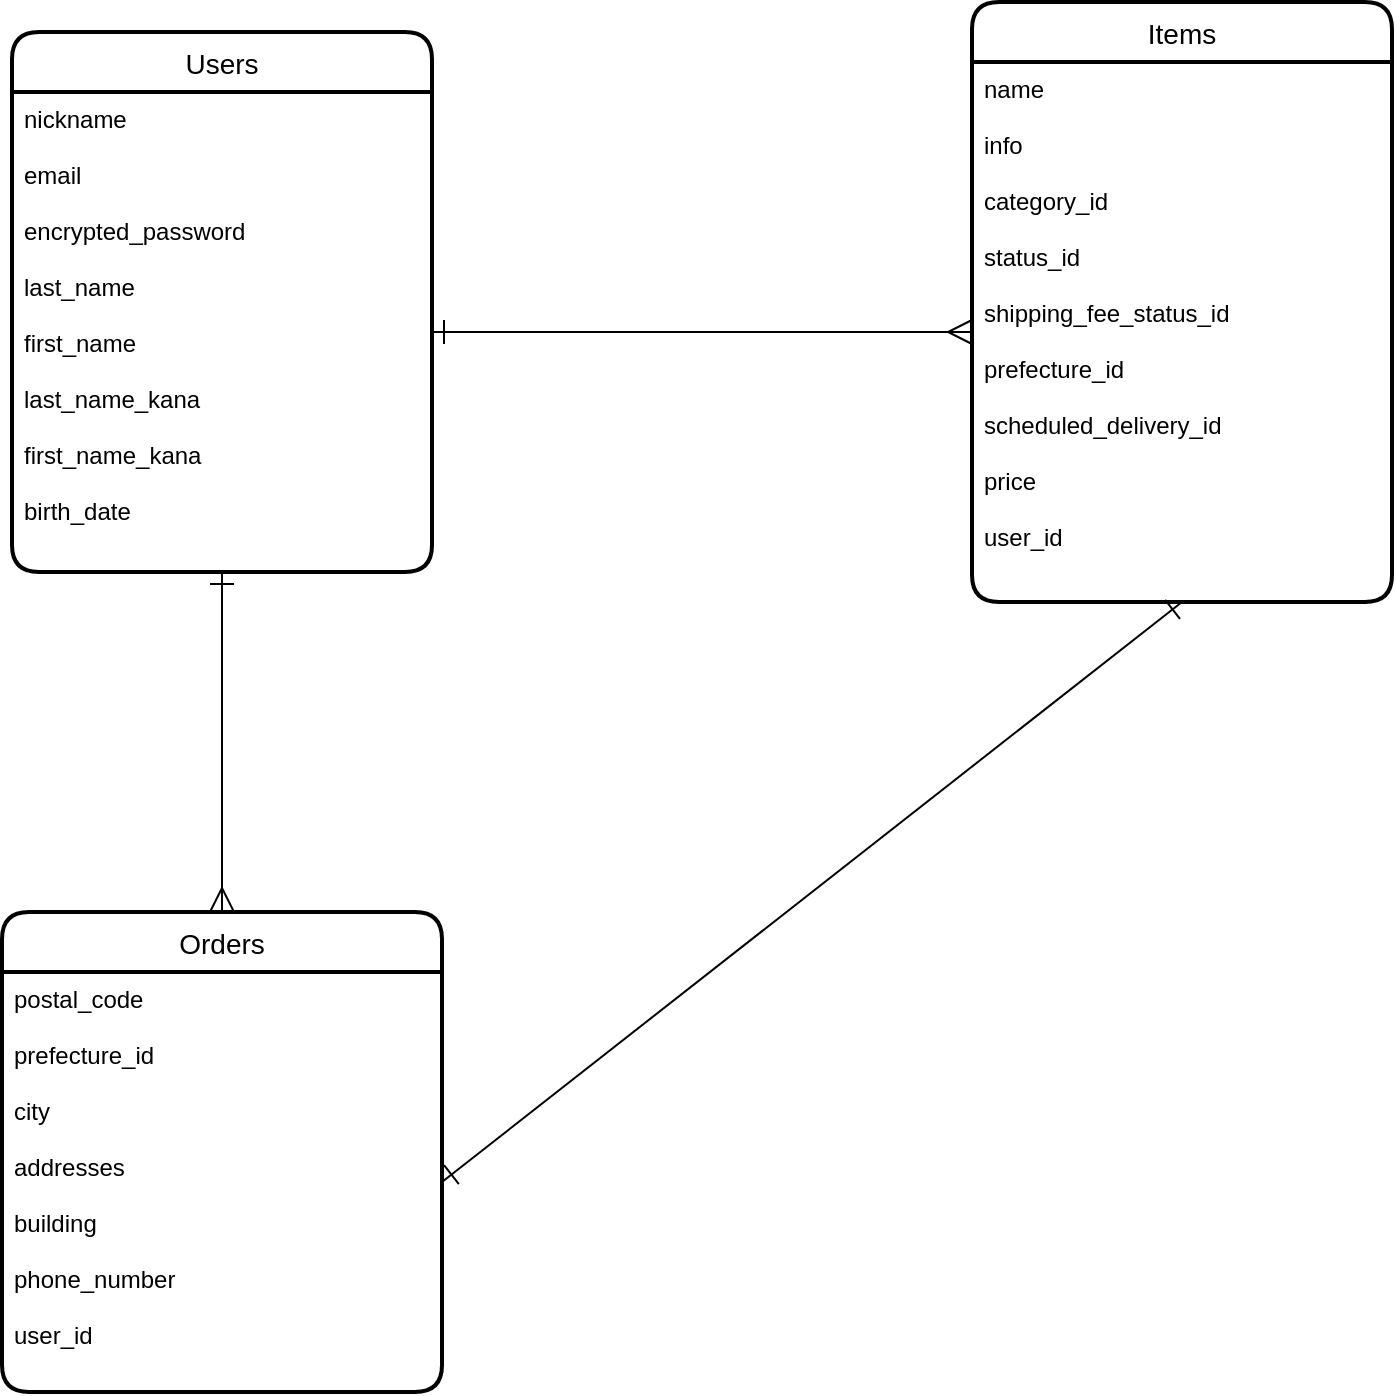 <mxfile>
    <diagram id="14DsleXWlIVpcAX79rKA" name="ページ1">
        <mxGraphModel dx="711" dy="772" grid="1" gridSize="10" guides="1" tooltips="1" connect="1" arrows="1" fold="1" page="1" pageScale="1" pageWidth="827" pageHeight="1169" math="0" shadow="0">
            <root>
                <mxCell id="0"/>
                <mxCell id="1" parent="0"/>
                <mxCell id="58" value="Users" style="swimlane;childLayout=stackLayout;horizontal=1;startSize=30;horizontalStack=0;rounded=1;fontSize=14;fontStyle=0;strokeWidth=2;resizeParent=0;resizeLast=1;shadow=0;dashed=0;align=center;" vertex="1" parent="1">
                    <mxGeometry x="40" y="80" width="210" height="270" as="geometry"/>
                </mxCell>
                <mxCell id="59" value="nickname&#10;&#10;email&#10;&#10;encrypted_password&#10;&#10;last_name&#10;&#10;first_name&#10;&#10;last_name_kana&#10;&#10;first_name_kana&#10;&#10;birth_date" style="align=left;strokeColor=none;fillColor=none;spacingLeft=4;fontSize=12;verticalAlign=top;resizable=0;rotatable=0;part=1;" vertex="1" parent="58">
                    <mxGeometry y="30" width="210" height="240" as="geometry"/>
                </mxCell>
                <mxCell id="61" value="Items" style="swimlane;childLayout=stackLayout;horizontal=1;startSize=30;horizontalStack=0;rounded=1;fontSize=14;fontStyle=0;strokeWidth=2;resizeParent=0;resizeLast=1;shadow=0;dashed=0;align=center;" vertex="1" parent="1">
                    <mxGeometry x="520" y="65" width="210" height="300" as="geometry"/>
                </mxCell>
                <mxCell id="62" value="name&#10;&#10;info&#10;&#10;category_id&#10;&#10;status_id&#10;&#10;shipping_fee_status_id&#10;&#10;prefecture_id&#10;&#10;scheduled_delivery_id&#10;&#10;price&#10;&#10;user_id" style="align=left;strokeColor=none;fillColor=none;spacingLeft=4;fontSize=12;verticalAlign=top;resizable=0;rotatable=0;part=1;" vertex="1" parent="61">
                    <mxGeometry y="30" width="210" height="270" as="geometry"/>
                </mxCell>
                <mxCell id="74" style="edgeStyle=none;jumpSize=6;html=1;exitX=1;exitY=0.5;exitDx=0;exitDy=0;entryX=0;entryY=0.5;entryDx=0;entryDy=0;startSize=10;endSize=10;endArrow=ERmany;endFill=0;startArrow=ERone;startFill=0;" edge="1" parent="1" source="59" target="62">
                    <mxGeometry relative="1" as="geometry"/>
                </mxCell>
                <mxCell id="76" style="edgeStyle=none;jumpSize=6;html=1;exitX=1;exitY=0.5;exitDx=0;exitDy=0;entryX=0.5;entryY=1;entryDx=0;entryDy=0;endArrow=ERone;endFill=0;startSize=10;endSize=10;startArrow=ERone;startFill=0;" edge="1" parent="1" source="89" target="62">
                    <mxGeometry relative="1" as="geometry">
                        <mxPoint x="250" y="595" as="sourcePoint"/>
                    </mxGeometry>
                </mxCell>
                <mxCell id="81" style="edgeStyle=none;jumpSize=6;html=1;exitX=0.5;exitY=1;exitDx=0;exitDy=0;endArrow=ERmany;endFill=0;startSize=10;endSize=10;entryX=0.5;entryY=0;entryDx=0;entryDy=0;startArrow=ERone;startFill=0;" edge="1" parent="1" source="59" target="88">
                    <mxGeometry relative="1" as="geometry">
                        <mxPoint x="146" y="530" as="targetPoint"/>
                    </mxGeometry>
                </mxCell>
                <mxCell id="88" value="Orders" style="swimlane;childLayout=stackLayout;horizontal=1;startSize=30;horizontalStack=0;rounded=1;fontSize=14;fontStyle=0;strokeWidth=2;resizeParent=0;resizeLast=1;shadow=0;dashed=0;align=center;" vertex="1" parent="1">
                    <mxGeometry x="35" y="520" width="220" height="240" as="geometry"/>
                </mxCell>
                <mxCell id="89" value="postal_code&#10;&#10;prefecture_id&#10;&#10;city&#10;&#10;addresses&#10;&#10;building&#10;&#10;phone_number&#10;&#10;user_id" style="align=left;strokeColor=none;fillColor=none;spacingLeft=4;fontSize=12;verticalAlign=top;resizable=0;rotatable=0;part=1;" vertex="1" parent="88">
                    <mxGeometry y="30" width="220" height="210" as="geometry"/>
                </mxCell>
            </root>
        </mxGraphModel>
    </diagram>
</mxfile>